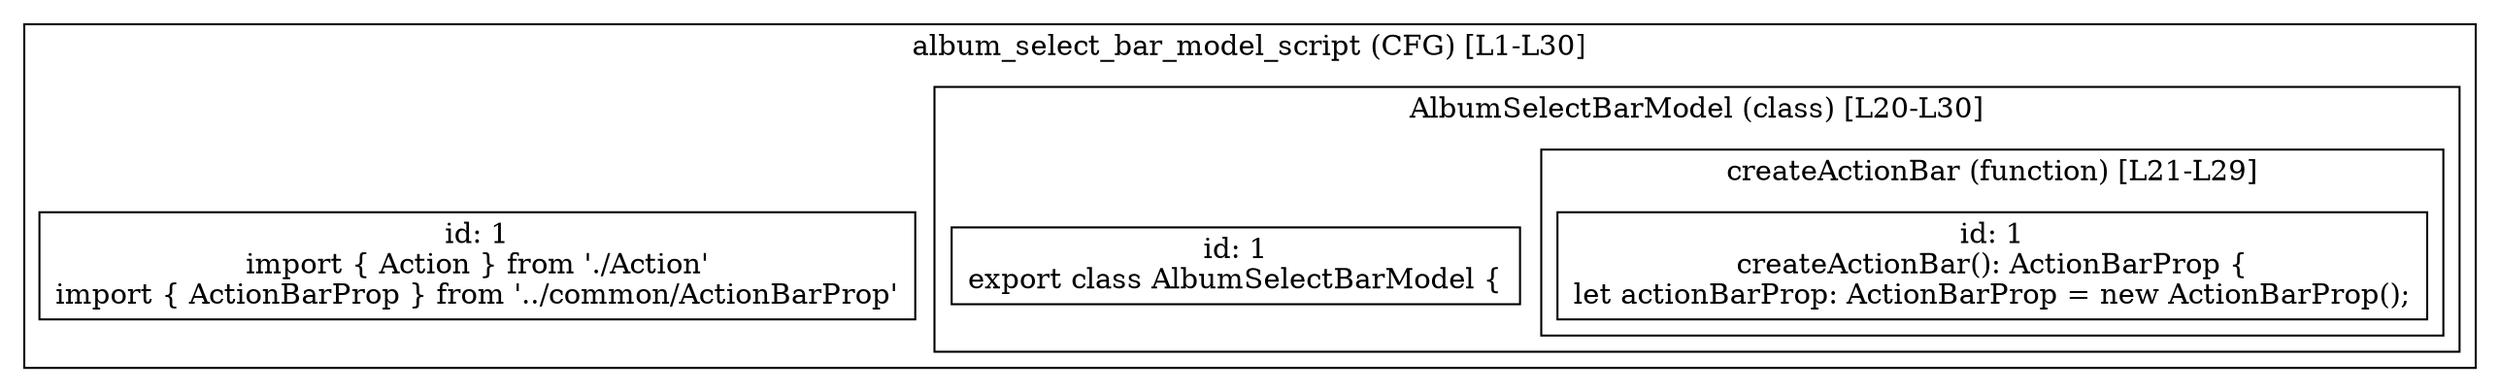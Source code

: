 digraph "77.ts" {
  subgraph "cluster_1" {
    label="album_select_bar_model_script (CFG) [L1-L30]";
    node_1_1 [label="id: 1\nimport { Action } from './Action'
import { ActionBarProp } from '../common/ActionBarProp'", shape=box];
  subgraph "cluster_2" {
    label="AlbumSelectBarModel (class) [L20-L30]";
    node_2_1 [label="id: 1\nexport class AlbumSelectBarModel {", shape=box];
  subgraph "cluster_3" {
    label="createActionBar (function) [L21-L29]";
    node_3_1 [label="id: 1\ncreateActionBar(): ActionBarProp {
let actionBarProp: ActionBarProp = new ActionBarProp();", shape=box];
  }
  }
  }
}